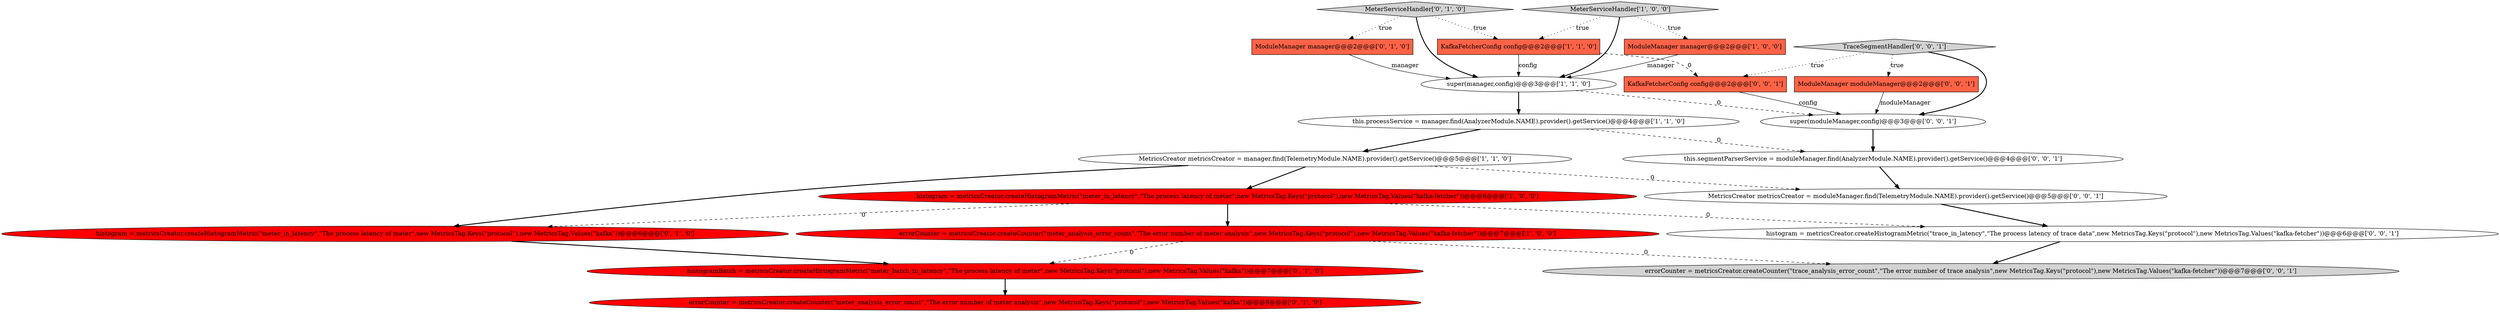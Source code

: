 digraph {
3 [style = filled, label = "MeterServiceHandler['1', '0', '0']", fillcolor = lightgray, shape = diamond image = "AAA0AAABBB1BBB"];
7 [style = filled, label = "KafkaFetcherConfig config@@@2@@@['1', '1', '0']", fillcolor = tomato, shape = box image = "AAA0AAABBB1BBB"];
6 [style = filled, label = "this.processService = manager.find(AnalyzerModule.NAME).provider().getService()@@@4@@@['1', '1', '0']", fillcolor = white, shape = ellipse image = "AAA0AAABBB1BBB"];
9 [style = filled, label = "histogramBatch = metricsCreator.createHistogramMetric(\"meter_batch_in_latency\",\"The process latency of meter\",new MetricsTag.Keys(\"protocol\"),new MetricsTag.Values(\"kafka\"))@@@7@@@['0', '1', '0']", fillcolor = red, shape = ellipse image = "AAA1AAABBB2BBB"];
8 [style = filled, label = "ModuleManager manager@@@2@@@['0', '1', '0']", fillcolor = tomato, shape = box image = "AAA0AAABBB2BBB"];
19 [style = filled, label = "this.segmentParserService = moduleManager.find(AnalyzerModule.NAME).provider().getService()@@@4@@@['0', '0', '1']", fillcolor = white, shape = ellipse image = "AAA0AAABBB3BBB"];
13 [style = filled, label = "super(moduleManager,config)@@@3@@@['0', '0', '1']", fillcolor = white, shape = ellipse image = "AAA0AAABBB3BBB"];
14 [style = filled, label = "errorCounter = metricsCreator.createCounter(\"trace_analysis_error_count\",\"The error number of trace analysis\",new MetricsTag.Keys(\"protocol\"),new MetricsTag.Values(\"kafka-fetcher\"))@@@7@@@['0', '0', '1']", fillcolor = lightgray, shape = ellipse image = "AAA0AAABBB3BBB"];
10 [style = filled, label = "errorCounter = metricsCreator.createCounter(\"meter_analysis_error_count\",\"The error number of meter analysis\",new MetricsTag.Keys(\"protocol\"),new MetricsTag.Values(\"kafka\"))@@@8@@@['0', '1', '0']", fillcolor = red, shape = ellipse image = "AAA1AAABBB2BBB"];
17 [style = filled, label = "KafkaFetcherConfig config@@@2@@@['0', '0', '1']", fillcolor = tomato, shape = box image = "AAA0AAABBB3BBB"];
2 [style = filled, label = "histogram = metricsCreator.createHistogramMetric(\"meter_in_latency\",\"The process latency of meter\",new MetricsTag.Keys(\"protocol\"),new MetricsTag.Values(\"kafka-fetcher\"))@@@6@@@['1', '0', '0']", fillcolor = red, shape = ellipse image = "AAA1AAABBB1BBB"];
16 [style = filled, label = "ModuleManager moduleManager@@@2@@@['0', '0', '1']", fillcolor = tomato, shape = box image = "AAA0AAABBB3BBB"];
15 [style = filled, label = "histogram = metricsCreator.createHistogramMetric(\"trace_in_latency\",\"The process latency of trace data\",new MetricsTag.Keys(\"protocol\"),new MetricsTag.Values(\"kafka-fetcher\"))@@@6@@@['0', '0', '1']", fillcolor = white, shape = ellipse image = "AAA0AAABBB3BBB"];
11 [style = filled, label = "histogram = metricsCreator.createHistogramMetric(\"meter_in_latency\",\"The process latency of meter\",new MetricsTag.Keys(\"protocol\"),new MetricsTag.Values(\"kafka\"))@@@6@@@['0', '1', '0']", fillcolor = red, shape = ellipse image = "AAA1AAABBB2BBB"];
20 [style = filled, label = "TraceSegmentHandler['0', '0', '1']", fillcolor = lightgray, shape = diamond image = "AAA0AAABBB3BBB"];
0 [style = filled, label = "MetricsCreator metricsCreator = manager.find(TelemetryModule.NAME).provider().getService()@@@5@@@['1', '1', '0']", fillcolor = white, shape = ellipse image = "AAA0AAABBB1BBB"];
5 [style = filled, label = "super(manager,config)@@@3@@@['1', '1', '0']", fillcolor = white, shape = ellipse image = "AAA0AAABBB1BBB"];
18 [style = filled, label = "MetricsCreator metricsCreator = moduleManager.find(TelemetryModule.NAME).provider().getService()@@@5@@@['0', '0', '1']", fillcolor = white, shape = ellipse image = "AAA0AAABBB3BBB"];
4 [style = filled, label = "ModuleManager manager@@@2@@@['1', '0', '0']", fillcolor = tomato, shape = box image = "AAA0AAABBB1BBB"];
1 [style = filled, label = "errorCounter = metricsCreator.createCounter(\"meter_analysis_error_count\",\"The error number of meter analysis\",new MetricsTag.Keys(\"protocol\"),new MetricsTag.Values(\"kafka-fetcher\"))@@@7@@@['1', '0', '0']", fillcolor = red, shape = ellipse image = "AAA1AAABBB1BBB"];
12 [style = filled, label = "MeterServiceHandler['0', '1', '0']", fillcolor = lightgray, shape = diamond image = "AAA0AAABBB2BBB"];
5->13 [style = dashed, label="0"];
8->5 [style = solid, label="manager"];
3->7 [style = dotted, label="true"];
19->18 [style = bold, label=""];
20->13 [style = bold, label=""];
12->5 [style = bold, label=""];
15->14 [style = bold, label=""];
1->14 [style = dashed, label="0"];
7->17 [style = dashed, label="0"];
17->13 [style = solid, label="config"];
12->8 [style = dotted, label="true"];
2->1 [style = bold, label=""];
20->17 [style = dotted, label="true"];
0->2 [style = bold, label=""];
18->15 [style = bold, label=""];
3->4 [style = dotted, label="true"];
0->11 [style = bold, label=""];
1->9 [style = dashed, label="0"];
6->0 [style = bold, label=""];
9->10 [style = bold, label=""];
7->5 [style = solid, label="config"];
11->9 [style = bold, label=""];
4->5 [style = solid, label="manager"];
2->15 [style = dashed, label="0"];
3->5 [style = bold, label=""];
13->19 [style = bold, label=""];
5->6 [style = bold, label=""];
6->19 [style = dashed, label="0"];
0->18 [style = dashed, label="0"];
2->11 [style = dashed, label="0"];
12->7 [style = dotted, label="true"];
16->13 [style = solid, label="moduleManager"];
20->16 [style = dotted, label="true"];
}

